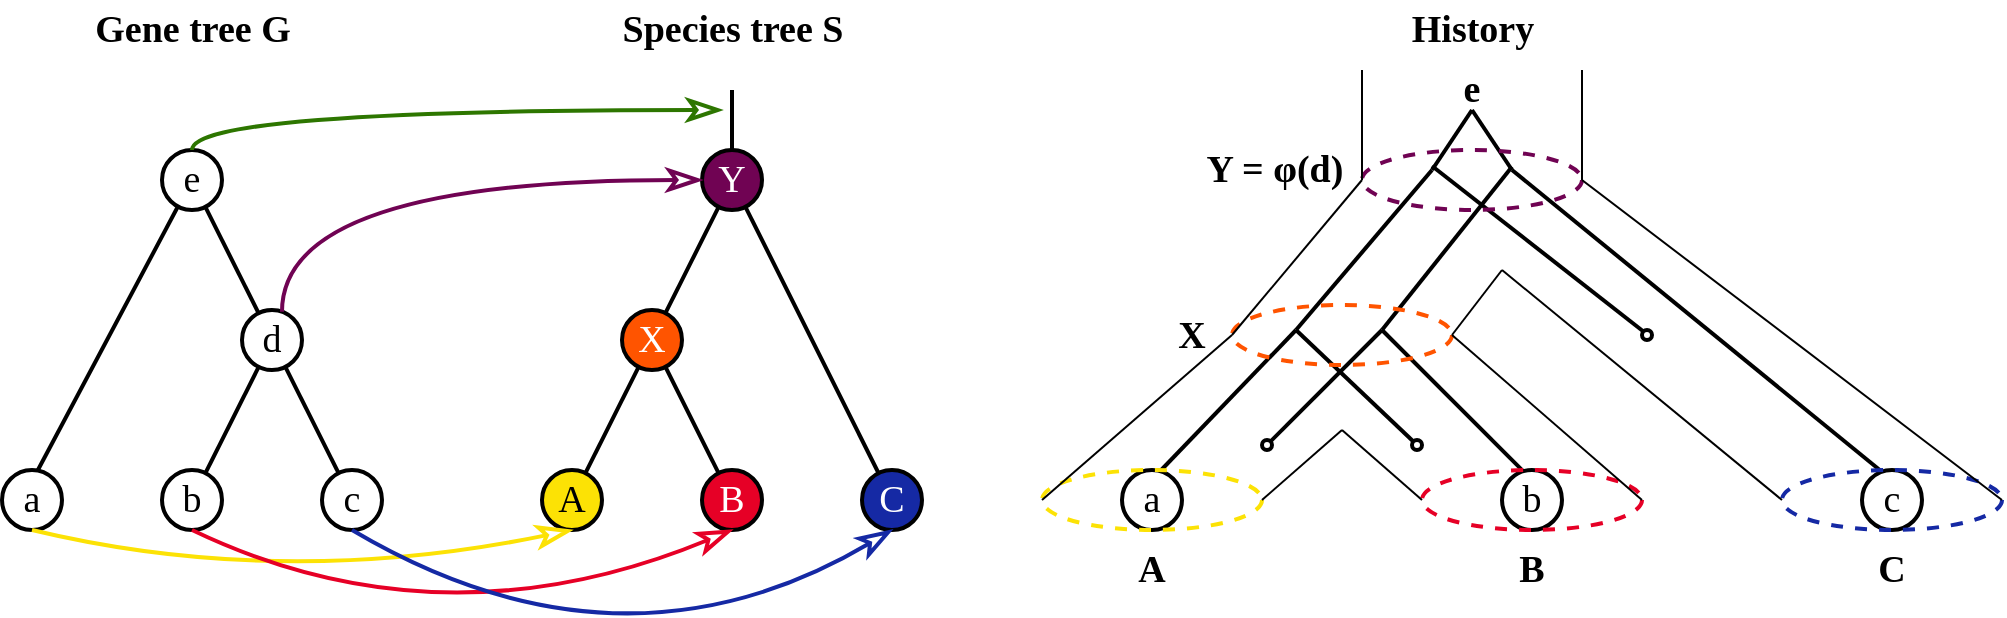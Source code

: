 <mxfile version="14.2.4" type="device"><diagram id="PamCH7fTlw8cQZK-9Y4O" name="Page-1"><mxGraphModel dx="868" dy="450" grid="1" gridSize="10" guides="1" tooltips="1" connect="1" arrows="1" fold="1" page="1" pageScale="1" pageWidth="1169" pageHeight="827" math="0" shadow="0"><root><mxCell id="0"/><mxCell id="1" parent="0"/><mxCell id="pZXTDJuxDjyP7QAB3gru-134" value="" style="endArrow=none;html=1;strokeWidth=2;fontSize=19;fontFamily=Times New Roman;" parent="1" edge="1"><mxGeometry width="50" height="50" relative="1" as="geometry"><mxPoint x="700" y="380" as="sourcePoint"/><mxPoint x="777" y="300" as="targetPoint"/></mxGeometry></mxCell><mxCell id="pZXTDJuxDjyP7QAB3gru-135" value="" style="endArrow=none;html=1;strokeWidth=2;fontSize=19;fontFamily=Times New Roman;" parent="1" edge="1"><mxGeometry width="50" height="50" relative="1" as="geometry"><mxPoint x="845" y="220" as="sourcePoint"/><mxPoint x="777" y="300" as="targetPoint"/></mxGeometry></mxCell><mxCell id="pZXTDJuxDjyP7QAB3gru-136" value="" style="endArrow=none;html=1;strokeWidth=2;fontSize=19;fontFamily=Times New Roman;" parent="1" edge="1"><mxGeometry width="50" height="50" relative="1" as="geometry"><mxPoint x="900" y="380" as="sourcePoint"/><mxPoint x="820" y="300" as="targetPoint"/></mxGeometry></mxCell><mxCell id="pZXTDJuxDjyP7QAB3gru-137" value="" style="endArrow=none;html=1;strokeWidth=2;fontSize=19;fontFamily=Times New Roman;" parent="1" edge="1"><mxGeometry width="50" height="50" relative="1" as="geometry"><mxPoint x="1075" y="375" as="sourcePoint"/><mxPoint x="885" y="220" as="targetPoint"/></mxGeometry></mxCell><mxCell id="pZXTDJuxDjyP7QAB3gru-138" value="" style="endArrow=none;html=1;strokeWidth=2;fontSize=19;fontFamily=Times New Roman;" parent="1" target="pZXTDJuxDjyP7QAB3gru-153" edge="1"><mxGeometry width="50" height="50" relative="1" as="geometry"><mxPoint x="575" y="385" as="sourcePoint"/><mxPoint x="261.708" y="401.584" as="targetPoint"/></mxGeometry></mxCell><mxCell id="pZXTDJuxDjyP7QAB3gru-139" value="" style="endArrow=none;html=1;strokeWidth=2;fontSize=19;fontFamily=Times New Roman;" parent="1" source="pZXTDJuxDjyP7QAB3gru-150" edge="1"><mxGeometry width="50" height="50" relative="1" as="geometry"><mxPoint x="278.292" y="338.416" as="sourcePoint"/><mxPoint x="455" y="305" as="targetPoint"/></mxGeometry></mxCell><mxCell id="pZXTDJuxDjyP7QAB3gru-140" value="" style="endArrow=none;html=1;strokeWidth=2;entryX=0.333;entryY=0.5;entryDx=0;entryDy=0;entryPerimeter=0;fontSize=19;fontFamily=Times New Roman;" parent="1" target="pZXTDJuxDjyP7QAB3gru-141" edge="1"><mxGeometry width="50" height="50" relative="1" as="geometry"><mxPoint x="225" y="225" as="sourcePoint"/><mxPoint x="318.292" y="391.584" as="targetPoint"/></mxGeometry></mxCell><mxCell id="pZXTDJuxDjyP7QAB3gru-141" value="&lt;font style=&quot;font-size: 19px;&quot;&gt;a&lt;/font&gt;" style="ellipse;whiteSpace=wrap;html=1;aspect=fixed;strokeWidth=2;fontSize=19;fontFamily=Times New Roman;" parent="1" vertex="1"><mxGeometry x="130" y="370" width="30" height="30" as="geometry"/></mxCell><mxCell id="pZXTDJuxDjyP7QAB3gru-142" value="&lt;font style=&quot;font-size: 19px;&quot;&gt;b&lt;/font&gt;" style="ellipse;whiteSpace=wrap;html=1;aspect=fixed;strokeWidth=2;fontSize=19;fontFamily=Times New Roman;" parent="1" vertex="1"><mxGeometry x="210" y="370" width="30" height="30" as="geometry"/></mxCell><mxCell id="pZXTDJuxDjyP7QAB3gru-143" value="&lt;font style=&quot;font-size: 19px;&quot;&gt;c&lt;/font&gt;" style="ellipse;whiteSpace=wrap;html=1;aspect=fixed;strokeWidth=2;fontSize=19;fontFamily=Times New Roman;" parent="1" vertex="1"><mxGeometry x="290" y="370" width="30" height="30" as="geometry"/></mxCell><mxCell id="pZXTDJuxDjyP7QAB3gru-144" value="&lt;font style=&quot;font-size: 19px;&quot;&gt;d&lt;/font&gt;" style="ellipse;whiteSpace=wrap;html=1;aspect=fixed;strokeWidth=2;fontSize=19;fontFamily=Times New Roman;" parent="1" vertex="1"><mxGeometry x="250" y="290" width="30" height="30" as="geometry"/></mxCell><mxCell id="pZXTDJuxDjyP7QAB3gru-145" value="&lt;font style=&quot;font-size: 19px;&quot;&gt;e&lt;/font&gt;" style="ellipse;whiteSpace=wrap;html=1;aspect=fixed;strokeWidth=2;fontSize=19;fontFamily=Times New Roman;" parent="1" vertex="1"><mxGeometry x="210" y="210" width="30" height="30" as="geometry"/></mxCell><mxCell id="pZXTDJuxDjyP7QAB3gru-146" value="" style="endArrow=none;html=1;strokeWidth=2;fontSize=19;fontFamily=Times New Roman;" parent="1" source="pZXTDJuxDjyP7QAB3gru-144" target="pZXTDJuxDjyP7QAB3gru-143" edge="1"><mxGeometry width="50" height="50" relative="1" as="geometry"><mxPoint x="210" y="480" as="sourcePoint"/><mxPoint x="260" y="430" as="targetPoint"/></mxGeometry></mxCell><mxCell id="pZXTDJuxDjyP7QAB3gru-147" value="" style="endArrow=none;html=1;strokeWidth=2;fontSize=19;fontFamily=Times New Roman;" parent="1" source="pZXTDJuxDjyP7QAB3gru-144" target="pZXTDJuxDjyP7QAB3gru-142" edge="1"><mxGeometry width="50" height="50" relative="1" as="geometry"><mxPoint x="281.708" y="328.416" as="sourcePoint"/><mxPoint x="308.292" y="381.584" as="targetPoint"/></mxGeometry></mxCell><mxCell id="pZXTDJuxDjyP7QAB3gru-148" value="" style="endArrow=none;html=1;strokeWidth=2;fontSize=19;fontFamily=Times New Roman;" parent="1" source="pZXTDJuxDjyP7QAB3gru-145" target="pZXTDJuxDjyP7QAB3gru-144" edge="1"><mxGeometry width="50" height="50" relative="1" as="geometry"><mxPoint x="301.708" y="348.416" as="sourcePoint"/><mxPoint x="328.292" y="401.584" as="targetPoint"/></mxGeometry></mxCell><mxCell id="pZXTDJuxDjyP7QAB3gru-149" value="&lt;font style=&quot;font-size: 19px;&quot;&gt;A&lt;/font&gt;" style="ellipse;whiteSpace=wrap;html=1;aspect=fixed;strokeWidth=2;strokeColor=#000000;fontColor=#000000;fontSize=19;fontFamily=Times New Roman;fillColor=#FCE205;" parent="1" vertex="1"><mxGeometry x="400" y="370" width="30" height="30" as="geometry"/></mxCell><mxCell id="pZXTDJuxDjyP7QAB3gru-150" value="&lt;font style=&quot;font-size: 19px;&quot;&gt;B&lt;/font&gt;" style="ellipse;whiteSpace=wrap;html=1;aspect=fixed;strokeWidth=2;fontColor=#FFFFFF;fontSize=19;fontFamily=Times New Roman;fillColor=#E60026;" parent="1" vertex="1"><mxGeometry x="480" y="370" width="30" height="30" as="geometry"/></mxCell><mxCell id="pZXTDJuxDjyP7QAB3gru-151" value="&lt;font style=&quot;font-size: 19px;&quot;&gt;C&lt;/font&gt;" style="ellipse;whiteSpace=wrap;html=1;aspect=fixed;strokeWidth=2;fontColor=#FFFFFF;fontSize=19;fontFamily=Times New Roman;fillColor=#1529A4;" parent="1" vertex="1"><mxGeometry x="560" y="370" width="30" height="30" as="geometry"/></mxCell><mxCell id="pZXTDJuxDjyP7QAB3gru-152" value="&lt;font style=&quot;font-size: 19px;&quot;&gt;X&lt;/font&gt;" style="ellipse;whiteSpace=wrap;html=1;aspect=fixed;strokeWidth=2;fillColor=#FF5400;fontColor=#FFFFFF;fontSize=19;fontFamily=Times New Roman;" parent="1" vertex="1"><mxGeometry x="440" y="290" width="30" height="30" as="geometry"/></mxCell><mxCell id="pZXTDJuxDjyP7QAB3gru-153" value="&lt;font style=&quot;font-size: 19px;&quot;&gt;Y&lt;/font&gt;" style="ellipse;whiteSpace=wrap;html=1;aspect=fixed;strokeWidth=2;fontColor=#FFFFFF;fontSize=19;fontFamily=Times New Roman;fillColor=#700353;" parent="1" vertex="1"><mxGeometry x="480" y="210" width="30" height="30" as="geometry"/></mxCell><mxCell id="pZXTDJuxDjyP7QAB3gru-154" value="" style="endArrow=none;html=1;strokeWidth=2;fontSize=19;fontFamily=Times New Roman;" parent="1" source="pZXTDJuxDjyP7QAB3gru-152" target="pZXTDJuxDjyP7QAB3gru-149" edge="1"><mxGeometry width="50" height="50" relative="1" as="geometry"><mxPoint x="268.292" y="328.416" as="sourcePoint"/><mxPoint x="241.708" y="381.584" as="targetPoint"/></mxGeometry></mxCell><mxCell id="pZXTDJuxDjyP7QAB3gru-155" value="" style="endArrow=none;html=1;strokeWidth=2;fontSize=19;fontFamily=Times New Roman;" parent="1" source="pZXTDJuxDjyP7QAB3gru-153" target="pZXTDJuxDjyP7QAB3gru-152" edge="1"><mxGeometry width="50" height="50" relative="1" as="geometry"><mxPoint x="298.292" y="358.416" as="sourcePoint"/><mxPoint x="271.708" y="411.584" as="targetPoint"/></mxGeometry></mxCell><mxCell id="pZXTDJuxDjyP7QAB3gru-156" value="" style="endArrow=classicThin;endFill=0;endSize=12;html=1;strokeWidth=2;sourcePerimeterSpacing=0;fontSize=19;fontFamily=Times New Roman;strokeColor=#FCE205;curved=1;exitX=0.5;exitY=1;exitDx=0;exitDy=0;entryX=0.5;entryY=1;entryDx=0;entryDy=0;" parent="1" source="pZXTDJuxDjyP7QAB3gru-141" target="pZXTDJuxDjyP7QAB3gru-149" edge="1"><mxGeometry width="160" relative="1" as="geometry"><mxPoint x="380" y="310" as="sourcePoint"/><mxPoint x="540" y="310" as="targetPoint"/><Array as="points"><mxPoint x="270" y="430"/></Array></mxGeometry></mxCell><mxCell id="pZXTDJuxDjyP7QAB3gru-157" value="" style="endArrow=classicThin;endFill=0;endSize=12;html=1;strokeWidth=2;sourcePerimeterSpacing=0;fontSize=19;fontFamily=Times New Roman;strokeColor=#E60026;curved=1;exitX=0.5;exitY=1;exitDx=0;exitDy=0;entryX=0.5;entryY=1;entryDx=0;entryDy=0;" parent="1" source="pZXTDJuxDjyP7QAB3gru-142" target="pZXTDJuxDjyP7QAB3gru-150" edge="1"><mxGeometry width="160" relative="1" as="geometry"><mxPoint x="160" y="409.142" as="sourcePoint"/><mxPoint x="420" y="409.142" as="targetPoint"/><Array as="points"><mxPoint x="350" y="460"/></Array></mxGeometry></mxCell><mxCell id="pZXTDJuxDjyP7QAB3gru-158" value="" style="endArrow=classicThin;endFill=0;endSize=12;html=1;strokeWidth=2;sourcePerimeterSpacing=0;entryX=0.5;entryY=1;entryDx=0;entryDy=0;fontSize=19;fontFamily=Times New Roman;strokeColor=#1529A4;curved=1;exitX=0.5;exitY=1;exitDx=0;exitDy=0;" parent="1" source="pZXTDJuxDjyP7QAB3gru-143" target="pZXTDJuxDjyP7QAB3gru-151" edge="1"><mxGeometry width="160" relative="1" as="geometry"><mxPoint x="235" y="410" as="sourcePoint"/><mxPoint x="500" y="409.142" as="targetPoint"/><Array as="points"><mxPoint x="440" y="480"/></Array></mxGeometry></mxCell><mxCell id="pZXTDJuxDjyP7QAB3gru-159" value="" style="endArrow=classicThin;endFill=0;endSize=12;html=1;strokeWidth=2;edgeStyle=orthogonalEdgeStyle;curved=1;sourcePerimeterSpacing=0;fontSize=19;fontFamily=Times New Roman;strokeColor=#700353;" parent="1" source="pZXTDJuxDjyP7QAB3gru-144" target="pZXTDJuxDjyP7QAB3gru-153" edge="1"><mxGeometry width="160" relative="1" as="geometry"><mxPoint x="315" y="410" as="sourcePoint"/><mxPoint x="585" y="410" as="targetPoint"/><Array as="points"><mxPoint x="270" y="225"/></Array></mxGeometry></mxCell><mxCell id="pZXTDJuxDjyP7QAB3gru-160" value="" style="endArrow=classicThin;endFill=0;endSize=12;html=1;strokeWidth=2;edgeStyle=orthogonalEdgeStyle;curved=1;sourcePerimeterSpacing=0;fontSize=19;fontFamily=Times New Roman;fillColor=#60a917;strokeColor=#2D7600;" parent="1" source="pZXTDJuxDjyP7QAB3gru-145" edge="1"><mxGeometry width="160" relative="1" as="geometry"><mxPoint x="325" y="420" as="sourcePoint"/><mxPoint x="490" y="190" as="targetPoint"/><Array as="points"><mxPoint x="225" y="190"/></Array></mxGeometry></mxCell><mxCell id="pZXTDJuxDjyP7QAB3gru-161" value="" style="endArrow=none;html=1;strokeWidth=2;fontSize=19;fontFamily=Times New Roman;" parent="1" target="pZXTDJuxDjyP7QAB3gru-153" edge="1"><mxGeometry width="50" height="50" relative="1" as="geometry"><mxPoint x="495" y="180" as="sourcePoint"/><mxPoint x="489.998" y="203.164" as="targetPoint"/></mxGeometry></mxCell><mxCell id="pZXTDJuxDjyP7QAB3gru-162" value="&lt;font style=&quot;font-size: 19px;&quot;&gt;a&lt;/font&gt;" style="ellipse;whiteSpace=wrap;html=1;aspect=fixed;strokeWidth=2;fontSize=19;fontFamily=Times New Roman;" parent="1" vertex="1"><mxGeometry x="690" y="370" width="30" height="30" as="geometry"/></mxCell><mxCell id="pZXTDJuxDjyP7QAB3gru-163" value="&lt;font style=&quot;font-size: 19px;&quot;&gt;b&lt;/font&gt;" style="ellipse;whiteSpace=wrap;html=1;aspect=fixed;strokeWidth=2;fontSize=19;fontFamily=Times New Roman;" parent="1" vertex="1"><mxGeometry x="880" y="370" width="30" height="30" as="geometry"/></mxCell><mxCell id="pZXTDJuxDjyP7QAB3gru-164" value="&lt;font style=&quot;font-size: 19px;&quot;&gt;c&lt;/font&gt;" style="ellipse;whiteSpace=wrap;html=1;aspect=fixed;strokeWidth=2;fontSize=19;fontFamily=Times New Roman;" parent="1" vertex="1"><mxGeometry x="1060" y="370" width="30" height="30" as="geometry"/></mxCell><mxCell id="pZXTDJuxDjyP7QAB3gru-165" value="" style="endArrow=none;html=1;strokeWidth=2;fontSize=19;fontFamily=Times New Roman;" parent="1" edge="1"><mxGeometry width="50" height="50" relative="1" as="geometry"><mxPoint x="865" y="190" as="sourcePoint"/><mxPoint x="845" y="220" as="targetPoint"/></mxGeometry></mxCell><mxCell id="pZXTDJuxDjyP7QAB3gru-166" value="" style="endArrow=none;html=1;strokeWidth=2;fontSize=19;fontFamily=Times New Roman;" parent="1" edge="1"><mxGeometry width="50" height="50" relative="1" as="geometry"><mxPoint x="865" y="190" as="sourcePoint"/><mxPoint x="885" y="220" as="targetPoint"/></mxGeometry></mxCell><mxCell id="pZXTDJuxDjyP7QAB3gru-167" value="" style="endArrow=none;html=1;strokeWidth=2;exitX=0;exitY=0;exitDx=0;exitDy=0;fontSize=19;fontFamily=Times New Roman;" parent="1" source="pZXTDJuxDjyP7QAB3gru-169" edge="1"><mxGeometry width="50" height="50" relative="1" as="geometry"><mxPoint x="930" y="280" as="sourcePoint"/><mxPoint x="845" y="218" as="targetPoint"/></mxGeometry></mxCell><mxCell id="pZXTDJuxDjyP7QAB3gru-168" value="" style="endArrow=none;html=1;strokeWidth=2;fontSize=19;fontFamily=Times New Roman;" parent="1" edge="1"><mxGeometry width="50" height="50" relative="1" as="geometry"><mxPoint x="885" y="218.33" as="sourcePoint"/><mxPoint x="820" y="300" as="targetPoint"/></mxGeometry></mxCell><mxCell id="pZXTDJuxDjyP7QAB3gru-169" value="" style="ellipse;whiteSpace=wrap;html=1;aspect=fixed;strokeWidth=2;fontSize=19;fontFamily=Times New Roman;" parent="1" vertex="1"><mxGeometry x="950" y="300" width="5" height="5" as="geometry"/></mxCell><mxCell id="pZXTDJuxDjyP7QAB3gru-170" value="" style="endArrow=none;html=1;strokeWidth=2;fontSize=19;fontFamily=Times New Roman;" parent="1" source="pZXTDJuxDjyP7QAB3gru-194" edge="1"><mxGeometry width="50" height="50" relative="1" as="geometry"><mxPoint x="829" y="359" as="sourcePoint"/><mxPoint x="777" y="300" as="targetPoint"/></mxGeometry></mxCell><mxCell id="pZXTDJuxDjyP7QAB3gru-171" value="" style="ellipse;whiteSpace=wrap;html=1;strokeWidth=2;fillColor=none;strokeColor=#FCE205;dashed=1;fontSize=19;fontFamily=Times New Roman;" parent="1" vertex="1"><mxGeometry x="650" y="370" width="110" height="30" as="geometry"/></mxCell><mxCell id="pZXTDJuxDjyP7QAB3gru-172" value="" style="ellipse;whiteSpace=wrap;html=1;strokeWidth=2;fillColor=none;strokeColor=#E60026;dashed=1;fontSize=19;fontFamily=Times New Roman;" parent="1" vertex="1"><mxGeometry x="840" y="370" width="110" height="30" as="geometry"/></mxCell><mxCell id="pZXTDJuxDjyP7QAB3gru-173" value="" style="ellipse;whiteSpace=wrap;html=1;strokeWidth=2;fillColor=none;dashed=1;strokeColor=#1529A4;fontSize=19;fontFamily=Times New Roman;" parent="1" vertex="1"><mxGeometry x="1020" y="370" width="110" height="30" as="geometry"/></mxCell><mxCell id="pZXTDJuxDjyP7QAB3gru-174" value="" style="endArrow=none;html=1;strokeWidth=1;exitX=0;exitY=0.5;exitDx=0;exitDy=0;entryX=0;entryY=0.5;entryDx=0;entryDy=0;fontSize=19;fontFamily=Times New Roman;" parent="1" source="pZXTDJuxDjyP7QAB3gru-171" target="pZXTDJuxDjyP7QAB3gru-175" edge="1"><mxGeometry width="50" height="50" relative="1" as="geometry"><mxPoint x="775" y="340" as="sourcePoint"/><mxPoint x="765" y="240" as="targetPoint"/></mxGeometry></mxCell><mxCell id="pZXTDJuxDjyP7QAB3gru-175" value="" style="ellipse;whiteSpace=wrap;html=1;strokeWidth=2;fillColor=none;dashed=1;strokeColor=#FF5400;fontSize=19;fontFamily=Times New Roman;" parent="1" vertex="1"><mxGeometry x="745" y="287.5" width="110" height="30" as="geometry"/></mxCell><mxCell id="pZXTDJuxDjyP7QAB3gru-176" value="" style="ellipse;whiteSpace=wrap;html=1;strokeWidth=2;fillColor=none;dashed=1;strokeColor=#700353;fontSize=19;fontFamily=Times New Roman;" parent="1" vertex="1"><mxGeometry x="810" y="210" width="110" height="30" as="geometry"/></mxCell><mxCell id="pZXTDJuxDjyP7QAB3gru-177" value="" style="endArrow=none;html=1;strokeWidth=1;entryX=0;entryY=0.5;entryDx=0;entryDy=0;fontSize=19;fontFamily=Times New Roman;" parent="1" target="pZXTDJuxDjyP7QAB3gru-175" edge="1"><mxGeometry width="50" height="50" relative="1" as="geometry"><mxPoint x="810" y="225" as="sourcePoint"/><mxPoint x="772.5" y="315" as="targetPoint"/></mxGeometry></mxCell><mxCell id="pZXTDJuxDjyP7QAB3gru-178" value="" style="endArrow=none;html=1;strokeWidth=1;entryX=0;entryY=0.5;entryDx=0;entryDy=0;fontSize=19;fontFamily=Times New Roman;" parent="1" target="pZXTDJuxDjyP7QAB3gru-172" edge="1"><mxGeometry width="50" height="50" relative="1" as="geometry"><mxPoint x="800" y="350" as="sourcePoint"/><mxPoint x="772.5" y="315" as="targetPoint"/></mxGeometry></mxCell><mxCell id="pZXTDJuxDjyP7QAB3gru-179" value="" style="endArrow=none;html=1;strokeWidth=1;exitX=1;exitY=0.5;exitDx=0;exitDy=0;fontSize=19;fontFamily=Times New Roman;" parent="1" source="pZXTDJuxDjyP7QAB3gru-171" edge="1"><mxGeometry width="50" height="50" relative="1" as="geometry"><mxPoint x="835" y="400" as="sourcePoint"/><mxPoint x="800" y="350" as="targetPoint"/></mxGeometry></mxCell><mxCell id="pZXTDJuxDjyP7QAB3gru-180" value="" style="endArrow=none;html=1;strokeWidth=1;exitX=0;exitY=0.5;exitDx=0;exitDy=0;fontSize=19;fontFamily=Times New Roman;" parent="1" source="pZXTDJuxDjyP7QAB3gru-173" edge="1"><mxGeometry width="50" height="50" relative="1" as="geometry"><mxPoint x="845" y="410" as="sourcePoint"/><mxPoint x="880" y="270" as="targetPoint"/></mxGeometry></mxCell><mxCell id="pZXTDJuxDjyP7QAB3gru-181" value="" style="endArrow=none;html=1;strokeWidth=1;entryX=1;entryY=0.5;entryDx=0;entryDy=0;exitX=1;exitY=0.5;exitDx=0;exitDy=0;fontSize=19;fontFamily=Times New Roman;" parent="1" source="pZXTDJuxDjyP7QAB3gru-172" target="pZXTDJuxDjyP7QAB3gru-175" edge="1"><mxGeometry width="50" height="50" relative="1" as="geometry"><mxPoint x="855" y="420" as="sourcePoint"/><mxPoint x="872.5" y="465" as="targetPoint"/></mxGeometry></mxCell><mxCell id="pZXTDJuxDjyP7QAB3gru-182" value="" style="endArrow=none;html=1;strokeWidth=1;entryX=1;entryY=0.5;entryDx=0;entryDy=0;fontSize=19;fontFamily=Times New Roman;" parent="1" target="pZXTDJuxDjyP7QAB3gru-175" edge="1"><mxGeometry width="50" height="50" relative="1" as="geometry"><mxPoint x="880" y="270" as="sourcePoint"/><mxPoint x="892.5" y="485" as="targetPoint"/></mxGeometry></mxCell><mxCell id="pZXTDJuxDjyP7QAB3gru-183" value="" style="endArrow=none;html=1;strokeWidth=1;entryX=1;entryY=0.5;entryDx=0;entryDy=0;exitX=1;exitY=0.5;exitDx=0;exitDy=0;fontSize=19;fontFamily=Times New Roman;" parent="1" source="pZXTDJuxDjyP7QAB3gru-176" target="pZXTDJuxDjyP7QAB3gru-173" edge="1"><mxGeometry width="50" height="50" relative="1" as="geometry"><mxPoint x="885" y="450" as="sourcePoint"/><mxPoint x="902.5" y="495" as="targetPoint"/></mxGeometry></mxCell><mxCell id="pZXTDJuxDjyP7QAB3gru-184" value="" style="endArrow=none;html=1;strokeWidth=1;entryX=0;entryY=0.5;entryDx=0;entryDy=0;fontSize=19;fontFamily=Times New Roman;" parent="1" target="pZXTDJuxDjyP7QAB3gru-176" edge="1"><mxGeometry width="50" height="50" relative="1" as="geometry"><mxPoint x="810" y="170" as="sourcePoint"/><mxPoint x="912.5" y="505" as="targetPoint"/></mxGeometry></mxCell><mxCell id="pZXTDJuxDjyP7QAB3gru-185" value="" style="endArrow=none;html=1;strokeWidth=1;entryX=0;entryY=0.5;entryDx=0;entryDy=0;fontSize=19;fontFamily=Times New Roman;" parent="1" edge="1"><mxGeometry width="50" height="50" relative="1" as="geometry"><mxPoint x="920" y="170" as="sourcePoint"/><mxPoint x="920" y="225" as="targetPoint"/></mxGeometry></mxCell><mxCell id="pZXTDJuxDjyP7QAB3gru-186" value="&lt;font style=&quot;font-size: 19px;&quot;&gt;&lt;b style=&quot;font-size: 19px;&quot;&gt;A&lt;/b&gt;&lt;/font&gt;" style="text;html=1;strokeColor=none;fillColor=none;align=center;verticalAlign=middle;whiteSpace=wrap;rounded=0;fontSize=19;fontFamily=Times New Roman;" parent="1" vertex="1"><mxGeometry x="685" y="410" width="40" height="20" as="geometry"/></mxCell><mxCell id="pZXTDJuxDjyP7QAB3gru-187" value="&lt;font style=&quot;font-size: 19px;&quot;&gt;&lt;b style=&quot;font-size: 19px;&quot;&gt;B&lt;/b&gt;&lt;/font&gt;" style="text;html=1;strokeColor=none;fillColor=none;align=center;verticalAlign=middle;whiteSpace=wrap;rounded=0;fontSize=19;fontFamily=Times New Roman;" parent="1" vertex="1"><mxGeometry x="875" y="410" width="40" height="20" as="geometry"/></mxCell><mxCell id="pZXTDJuxDjyP7QAB3gru-188" value="&lt;font style=&quot;font-size: 19px;&quot;&gt;&lt;b style=&quot;font-size: 19px;&quot;&gt;C&lt;/b&gt;&lt;/font&gt;" style="text;html=1;strokeColor=none;fillColor=none;align=center;verticalAlign=middle;whiteSpace=wrap;rounded=0;fontSize=19;fontFamily=Times New Roman;" parent="1" vertex="1"><mxGeometry x="1055" y="410" width="40" height="20" as="geometry"/></mxCell><mxCell id="pZXTDJuxDjyP7QAB3gru-189" value="&lt;font style=&quot;font-size: 19px;&quot;&gt;&lt;b style=&quot;font-size: 19px;&quot;&gt;X&lt;/b&gt;&lt;/font&gt;" style="text;html=1;strokeColor=none;fillColor=none;align=center;verticalAlign=middle;whiteSpace=wrap;rounded=0;fontSize=19;fontFamily=Times New Roman;" parent="1" vertex="1"><mxGeometry x="705" y="292.5" width="40" height="20" as="geometry"/></mxCell><mxCell id="pZXTDJuxDjyP7QAB3gru-190" value="&lt;b style=&quot;font-size: 19px&quot;&gt;&lt;font style=&quot;font-size: 19px&quot;&gt;Y =&amp;nbsp;&lt;/font&gt;&lt;span style=&quot;font-size: 19px ; text-align: left ; background-color: rgb(255 , 255 , 255)&quot;&gt;&lt;font style=&quot;font-size: 19px&quot;&gt;φ(d)&lt;/font&gt;&lt;/span&gt;&lt;/b&gt;&lt;font style=&quot;font-size: 19px&quot;&gt;&lt;b style=&quot;font-size: 19px&quot;&gt;&lt;br style=&quot;font-size: 19px&quot;&gt;&lt;/b&gt;&lt;/font&gt;" style="text;html=1;strokeColor=none;fillColor=none;align=center;verticalAlign=middle;whiteSpace=wrap;rounded=0;fontSize=19;fontFamily=Times New Roman;" parent="1" vertex="1"><mxGeometry x="730" y="205" width="72.5" height="30" as="geometry"/></mxCell><mxCell id="pZXTDJuxDjyP7QAB3gru-191" value="&lt;font style=&quot;font-size: 19px;&quot;&gt;&lt;b style=&quot;font-size: 19px;&quot;&gt;e&lt;/b&gt;&lt;/font&gt;" style="text;html=1;strokeColor=none;fillColor=none;align=center;verticalAlign=middle;whiteSpace=wrap;rounded=0;fontSize=19;fontFamily=Times New Roman;" parent="1" vertex="1"><mxGeometry x="845" y="170" width="40" height="20" as="geometry"/></mxCell><mxCell id="pZXTDJuxDjyP7QAB3gru-192" value="" style="ellipse;whiteSpace=wrap;html=1;aspect=fixed;strokeWidth=2;fontSize=19;fontFamily=Times New Roman;" parent="1" vertex="1"><mxGeometry x="760" y="355" width="5" height="5" as="geometry"/></mxCell><mxCell id="pZXTDJuxDjyP7QAB3gru-193" value="" style="endArrow=none;html=1;strokeWidth=2;fontSize=19;fontFamily=Times New Roman;" parent="1" target="pZXTDJuxDjyP7QAB3gru-192" edge="1"><mxGeometry width="50" height="50" relative="1" as="geometry"><mxPoint x="820" y="300" as="sourcePoint"/><mxPoint x="770" y="360" as="targetPoint"/></mxGeometry></mxCell><mxCell id="pZXTDJuxDjyP7QAB3gru-194" value="" style="ellipse;whiteSpace=wrap;html=1;aspect=fixed;strokeWidth=2;fontSize=19;fontFamily=Times New Roman;" parent="1" vertex="1"><mxGeometry x="835" y="355" width="5" height="5" as="geometry"/></mxCell><mxCell id="pZXTDJuxDjyP7QAB3gru-195" value="&lt;b style=&quot;font-size: 19px;&quot;&gt;Gene tree G&lt;/b&gt;" style="text;html=1;strokeColor=none;fillColor=none;align=center;verticalAlign=middle;whiteSpace=wrap;rounded=0;labelBackgroundColor=none;fontFamily=Times New Roman;fontSize=19;" parent="1" vertex="1"><mxGeometry x="173.75" y="140" width="102.5" height="20" as="geometry"/></mxCell><mxCell id="pZXTDJuxDjyP7QAB3gru-196" value="&lt;b style=&quot;font-size: 19px;&quot;&gt;Species tree S&lt;/b&gt;" style="text;html=1;align=center;verticalAlign=middle;resizable=0;points=[];autosize=1;fontSize=19;fontFamily=Times New Roman;" parent="1" vertex="1"><mxGeometry x="430" y="135" width="130" height="30" as="geometry"/></mxCell><mxCell id="pZXTDJuxDjyP7QAB3gru-198" value="&lt;b style=&quot;font-size: 19px;&quot;&gt;History&lt;/b&gt;" style="text;html=1;align=center;verticalAlign=middle;resizable=0;points=[];autosize=1;fontSize=19;fontFamily=Times New Roman;" parent="1" vertex="1"><mxGeometry x="825" y="135" width="80" height="30" as="geometry"/></mxCell></root></mxGraphModel></diagram></mxfile>